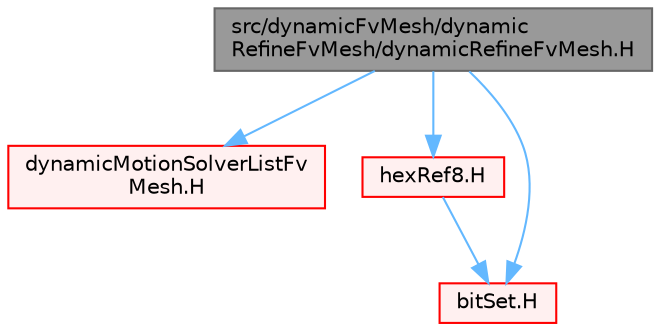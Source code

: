 digraph "src/dynamicFvMesh/dynamicRefineFvMesh/dynamicRefineFvMesh.H"
{
 // LATEX_PDF_SIZE
  bgcolor="transparent";
  edge [fontname=Helvetica,fontsize=10,labelfontname=Helvetica,labelfontsize=10];
  node [fontname=Helvetica,fontsize=10,shape=box,height=0.2,width=0.4];
  Node1 [id="Node000001",label="src/dynamicFvMesh/dynamic\lRefineFvMesh/dynamicRefineFvMesh.H",height=0.2,width=0.4,color="gray40", fillcolor="grey60", style="filled", fontcolor="black",tooltip=" "];
  Node1 -> Node2 [id="edge1_Node000001_Node000002",color="steelblue1",style="solid",tooltip=" "];
  Node2 [id="Node000002",label="dynamicMotionSolverListFv\lMesh.H",height=0.2,width=0.4,color="red", fillcolor="#FFF0F0", style="filled",URL="$dynamicMotionSolverListFvMesh_8H.html",tooltip=" "];
  Node1 -> Node372 [id="edge2_Node000001_Node000372",color="steelblue1",style="solid",tooltip=" "];
  Node372 [id="Node000372",label="hexRef8.H",height=0.2,width=0.4,color="red", fillcolor="#FFF0F0", style="filled",URL="$hexRef8_8H.html",tooltip=" "];
  Node372 -> Node192 [id="edge3_Node000372_Node000192",color="steelblue1",style="solid",tooltip=" "];
  Node192 [id="Node000192",label="bitSet.H",height=0.2,width=0.4,color="red", fillcolor="#FFF0F0", style="filled",URL="$bitSet_8H.html",tooltip=" "];
  Node1 -> Node192 [id="edge4_Node000001_Node000192",color="steelblue1",style="solid",tooltip=" "];
}
